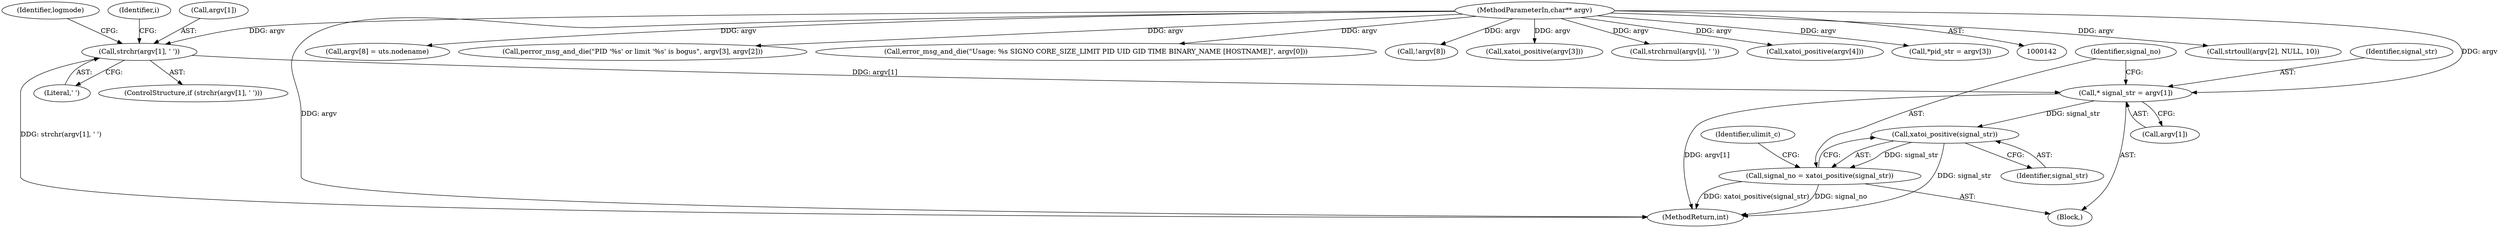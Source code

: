 digraph "0_abrt_80408e9e24a1c10f85fd969e1853e0f192157f92_0@API" {
"1000177" [label="(Call,strchr(argv[1], ' '))"];
"1000144" [label="(MethodParameterIn,char** argv)"];
"1000257" [label="(Call,* signal_str = argv[1])"];
"1000265" [label="(Call,xatoi_positive(signal_str))"];
"1000263" [label="(Call,signal_no = xatoi_positive(signal_str))"];
"1000258" [label="(Identifier,signal_str)"];
"1000177" [label="(Call,strchr(argv[1], ' '))"];
"1000270" [label="(Call,strtoull(argv[2], NULL, 10))"];
"1000354" [label="(Call,argv[8] = uts.nodename)"];
"1000181" [label="(Literal,' ')"];
"1000321" [label="(Call,perror_msg_and_die(\"PID '%s' or limit '%s' is bogus\", argv[3], argv[2]))"];
"1000265" [label="(Call,xatoi_positive(signal_str))"];
"1000145" [label="(Block,)"];
"1000171" [label="(Call,error_msg_and_die(\"Usage: %s SIGNO CORE_SIZE_LIMIT PID UID GID TIME BINARY_NAME [HOSTNAME]\", argv[0]))"];
"1000144" [label="(MethodParameterIn,char** argv)"];
"1000204" [label="(Identifier,logmode)"];
"1000269" [label="(Identifier,ulimit_c)"];
"1001180" [label="(MethodReturn,int)"];
"1000263" [label="(Call,signal_no = xatoi_positive(signal_str))"];
"1000346" [label="(Call,!argv[8])"];
"1000176" [label="(ControlStructure,if (strchr(argv[1], ' ')))"];
"1000257" [label="(Call,* signal_str = argv[1])"];
"1000303" [label="(Call,xatoi_positive(argv[3]))"];
"1000266" [label="(Identifier,signal_str)"];
"1000196" [label="(Call,strchrnul(argv[i], ' '))"];
"1000186" [label="(Identifier,i)"];
"1000259" [label="(Call,argv[1])"];
"1000178" [label="(Call,argv[1])"];
"1000310" [label="(Call,xatoi_positive(argv[4]))"];
"1000264" [label="(Identifier,signal_no)"];
"1000295" [label="(Call,*pid_str = argv[3])"];
"1000177" -> "1000176"  [label="AST: "];
"1000177" -> "1000181"  [label="CFG: "];
"1000178" -> "1000177"  [label="AST: "];
"1000181" -> "1000177"  [label="AST: "];
"1000186" -> "1000177"  [label="CFG: "];
"1000204" -> "1000177"  [label="CFG: "];
"1000177" -> "1001180"  [label="DDG: strchr(argv[1], ' ')"];
"1000144" -> "1000177"  [label="DDG: argv"];
"1000177" -> "1000257"  [label="DDG: argv[1]"];
"1000144" -> "1000142"  [label="AST: "];
"1000144" -> "1001180"  [label="DDG: argv"];
"1000144" -> "1000171"  [label="DDG: argv"];
"1000144" -> "1000196"  [label="DDG: argv"];
"1000144" -> "1000257"  [label="DDG: argv"];
"1000144" -> "1000270"  [label="DDG: argv"];
"1000144" -> "1000295"  [label="DDG: argv"];
"1000144" -> "1000303"  [label="DDG: argv"];
"1000144" -> "1000310"  [label="DDG: argv"];
"1000144" -> "1000321"  [label="DDG: argv"];
"1000144" -> "1000346"  [label="DDG: argv"];
"1000144" -> "1000354"  [label="DDG: argv"];
"1000257" -> "1000145"  [label="AST: "];
"1000257" -> "1000259"  [label="CFG: "];
"1000258" -> "1000257"  [label="AST: "];
"1000259" -> "1000257"  [label="AST: "];
"1000264" -> "1000257"  [label="CFG: "];
"1000257" -> "1001180"  [label="DDG: argv[1]"];
"1000257" -> "1000265"  [label="DDG: signal_str"];
"1000265" -> "1000263"  [label="AST: "];
"1000265" -> "1000266"  [label="CFG: "];
"1000266" -> "1000265"  [label="AST: "];
"1000263" -> "1000265"  [label="CFG: "];
"1000265" -> "1001180"  [label="DDG: signal_str"];
"1000265" -> "1000263"  [label="DDG: signal_str"];
"1000263" -> "1000145"  [label="AST: "];
"1000264" -> "1000263"  [label="AST: "];
"1000269" -> "1000263"  [label="CFG: "];
"1000263" -> "1001180"  [label="DDG: xatoi_positive(signal_str)"];
"1000263" -> "1001180"  [label="DDG: signal_no"];
}
